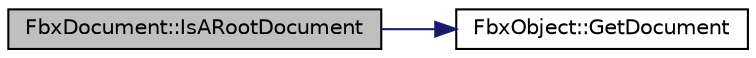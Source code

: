 digraph "FbxDocument::IsARootDocument"
{
  edge [fontname="Helvetica",fontsize="10",labelfontname="Helvetica",labelfontsize="10"];
  node [fontname="Helvetica",fontsize="10",shape=record];
  rankdir="LR";
  Node69 [label="FbxDocument::IsARootDocument",height=0.2,width=0.4,color="black", fillcolor="grey75", style="filled", fontcolor="black"];
  Node69 -> Node70 [color="midnightblue",fontsize="10",style="solid",fontname="Helvetica"];
  Node70 [label="FbxObject::GetDocument",height=0.2,width=0.4,color="black", fillcolor="white", style="filled",URL="$class_fbx_object.html#a4751c8d1f4156ed658f5b3473cad367a"];
}
